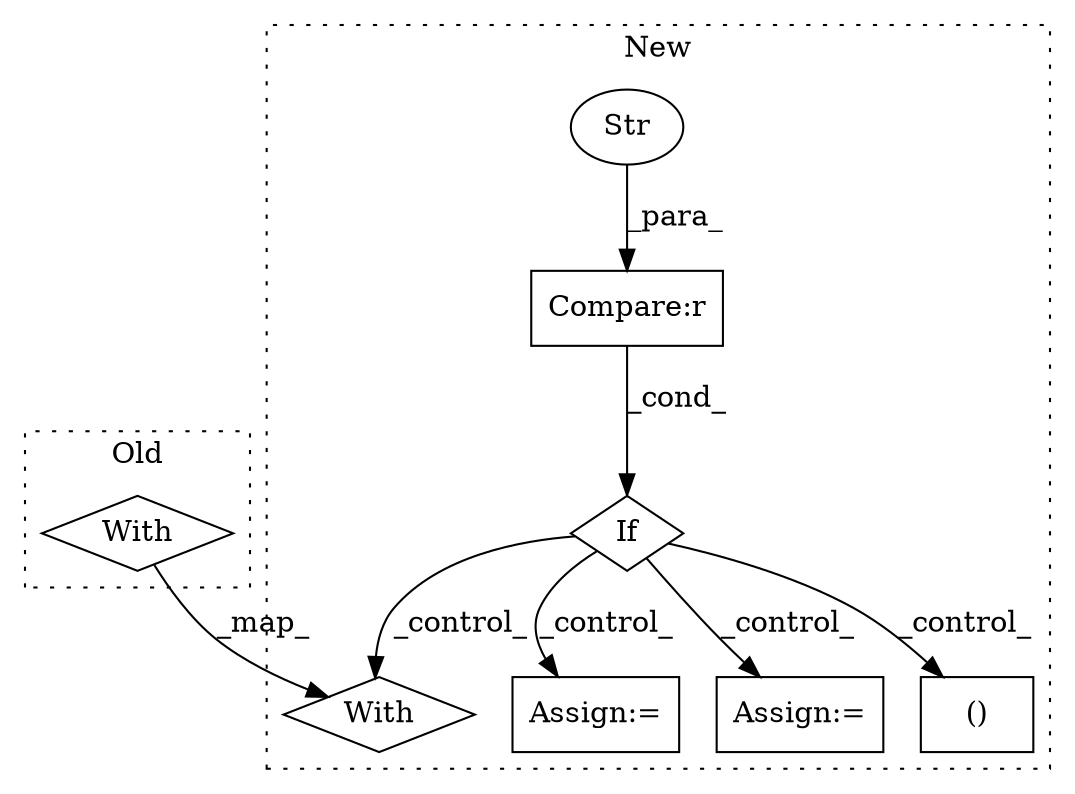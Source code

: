 digraph G {
subgraph cluster0 {
1 [label="With" a="39" s="1905,1918" l="5,32" shape="diamond"];
label = "Old";
style="dotted";
}
subgraph cluster1 {
2 [label="With" a="39" s="1964,1977" l="5,36" shape="diamond"];
3 [label="If" a="96" s="1923" l="3" shape="diamond"];
4 [label="Compare:r" a="40" s="1926" l="20" shape="box"];
5 [label="Assign:=" a="68" s="2466" l="3" shape="box"];
6 [label="Assign:=" a="68" s="2691" l="3" shape="box"];
7 [label="Str" a="66" s="1934" l="12" shape="ellipse"];
8 [label="()" a="54" s="2777" l="4" shape="box"];
label = "New";
style="dotted";
}
1 -> 2 [label="_map_"];
3 -> 5 [label="_control_"];
3 -> 2 [label="_control_"];
3 -> 8 [label="_control_"];
3 -> 6 [label="_control_"];
4 -> 3 [label="_cond_"];
7 -> 4 [label="_para_"];
}